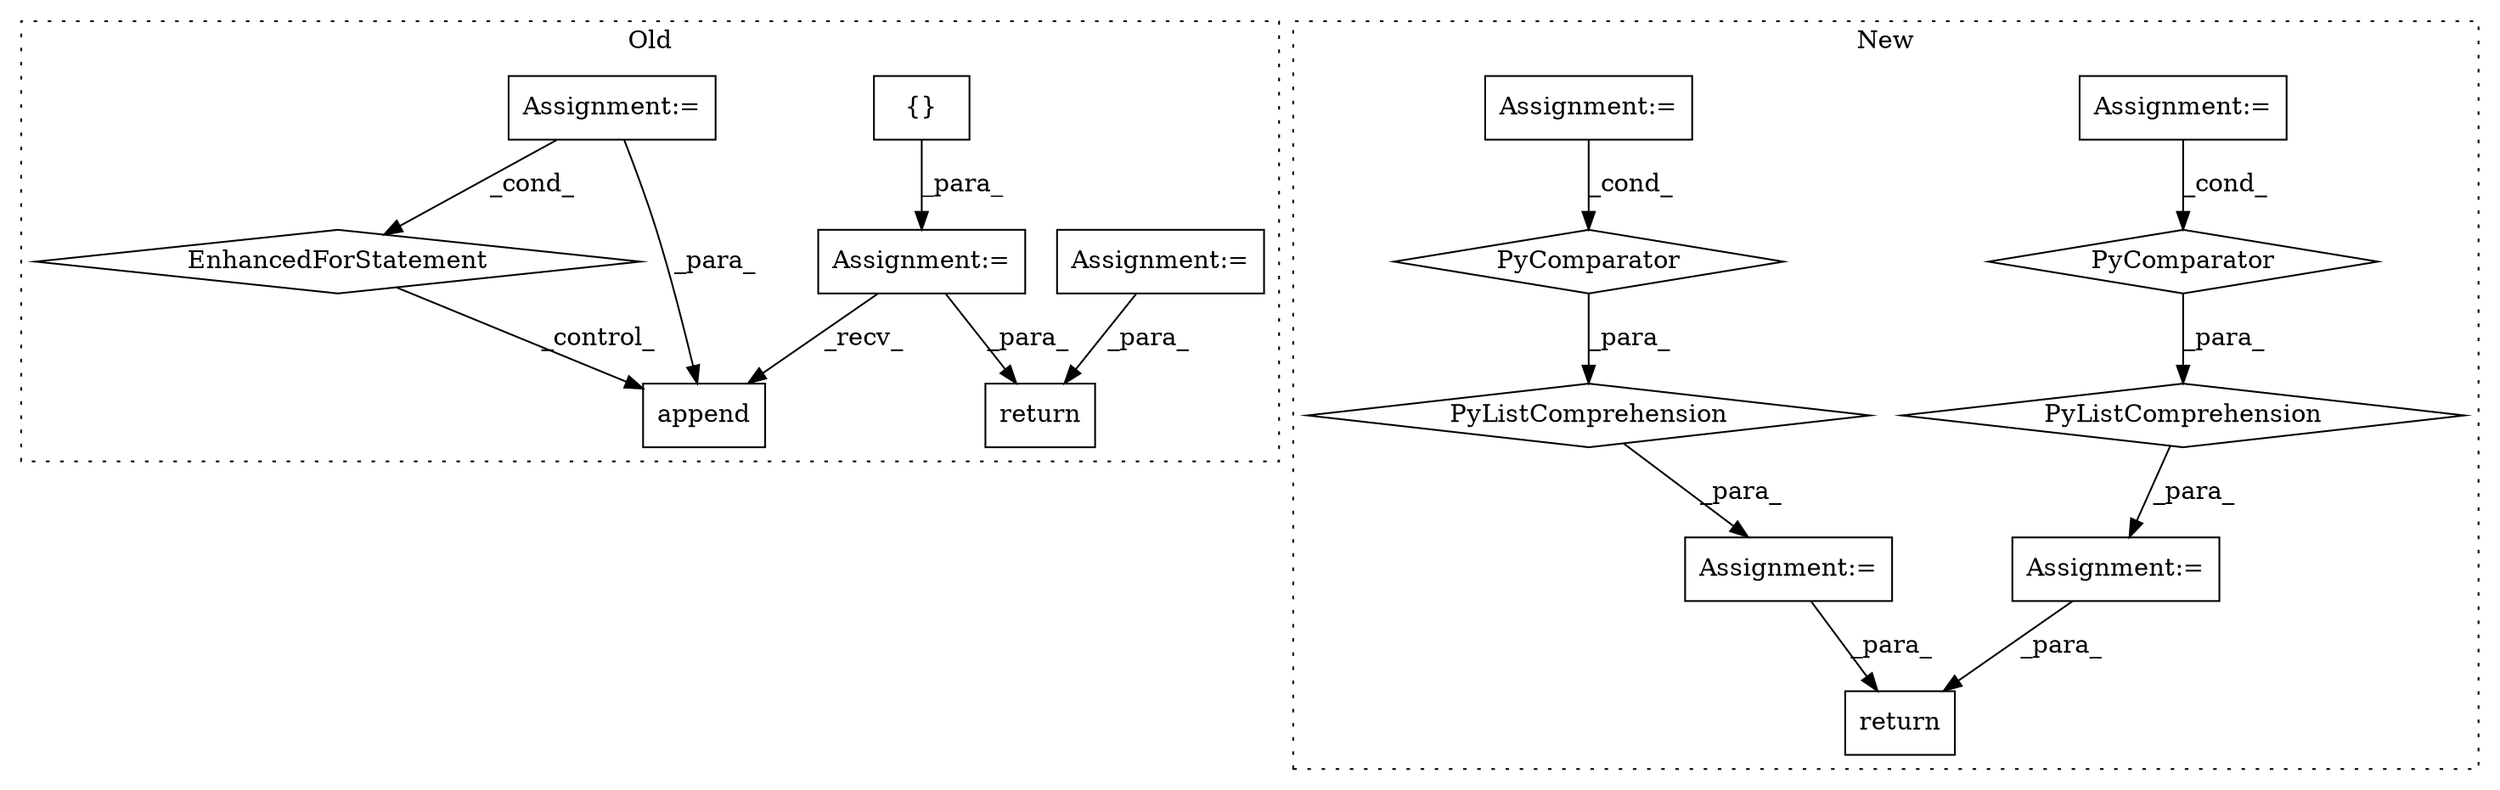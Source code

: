 digraph G {
subgraph cluster0 {
1 [label="return" a="41" s="878" l="7" shape="box"];
8 [label="Assignment:=" a="7" s="467" l="1" shape="box"];
12 [label="Assignment:=" a="7" s="444" l="1" shape="box"];
13 [label="{}" a="4" s="454" l="2" shape="box"];
14 [label="append" a="32" s="719,733" l="7,1" shape="box"];
15 [label="EnhancedForStatement" a="70" s="560,644" l="53,2" shape="diamond"];
16 [label="Assignment:=" a="7" s="560,644" l="53,2" shape="box"];
label = "Old";
style="dotted";
}
subgraph cluster1 {
2 [label="PyListComprehension" a="109" s="322" l="137" shape="diamond"];
3 [label="PyComparator" a="113" s="393" l="58" shape="diamond"];
4 [label="Assignment:=" a="7" s="393" l="58" shape="box"];
5 [label="return" a="41" s="621" l="7" shape="box"];
6 [label="Assignment:=" a="7" s="467" l="14" shape="box"];
7 [label="Assignment:=" a="7" s="308" l="14" shape="box"];
9 [label="Assignment:=" a="7" s="552" l="59" shape="box"];
10 [label="PyComparator" a="113" s="552" l="59" shape="diamond"];
11 [label="PyListComprehension" a="109" s="481" l="138" shape="diamond"];
label = "New";
style="dotted";
}
2 -> 7 [label="_para_"];
3 -> 2 [label="_para_"];
4 -> 3 [label="_cond_"];
6 -> 5 [label="_para_"];
7 -> 5 [label="_para_"];
8 -> 1 [label="_para_"];
9 -> 10 [label="_cond_"];
10 -> 11 [label="_para_"];
11 -> 6 [label="_para_"];
12 -> 14 [label="_recv_"];
12 -> 1 [label="_para_"];
13 -> 12 [label="_para_"];
15 -> 14 [label="_control_"];
16 -> 15 [label="_cond_"];
16 -> 14 [label="_para_"];
}